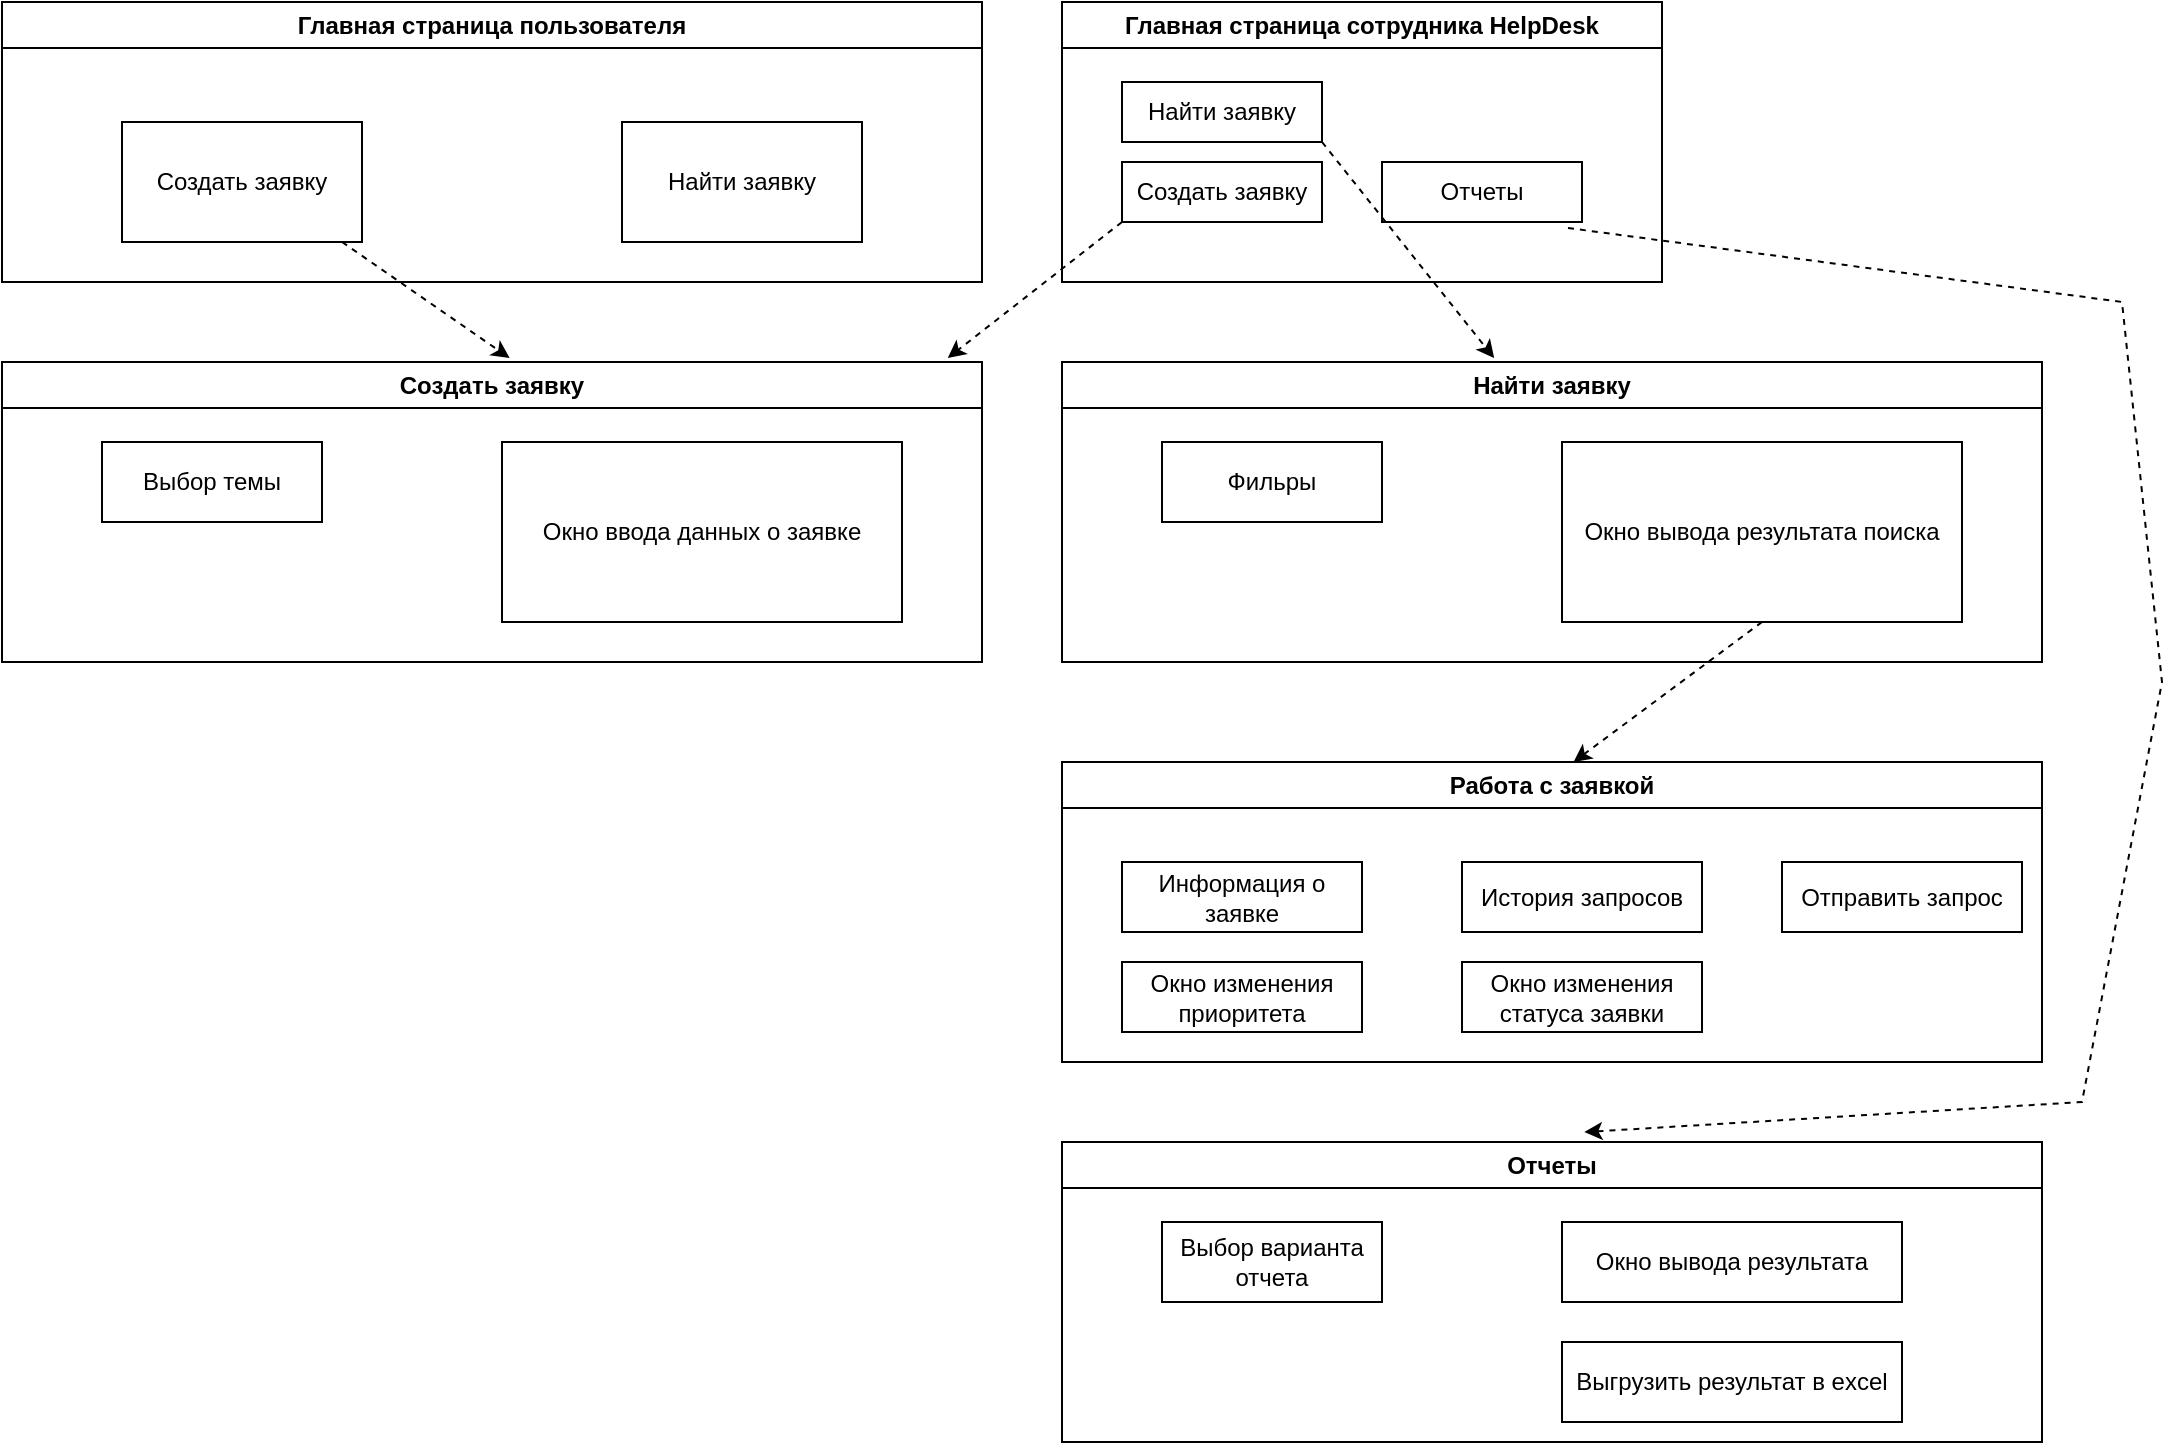 <mxfile version="20.5.3" type="github">
  <diagram id="H3oJV_ZtTx11FDRoekwy" name="Page-1">
    <mxGraphModel dx="1422" dy="831" grid="1" gridSize="10" guides="1" tooltips="1" connect="1" arrows="1" fold="1" page="1" pageScale="1" pageWidth="850" pageHeight="1100" math="0" shadow="0">
      <root>
        <mxCell id="0" />
        <mxCell id="1" parent="0" />
        <mxCell id="PhcrgridLORNXjPtuMVZ-2" value="Главная страница пользователя" style="swimlane;whiteSpace=wrap;html=1;" vertex="1" parent="1">
          <mxGeometry x="30" y="90" width="490" height="140" as="geometry" />
        </mxCell>
        <mxCell id="PhcrgridLORNXjPtuMVZ-5" value="Создать заявку" style="rounded=0;whiteSpace=wrap;html=1;" vertex="1" parent="PhcrgridLORNXjPtuMVZ-2">
          <mxGeometry x="60" y="60" width="120" height="60" as="geometry" />
        </mxCell>
        <mxCell id="PhcrgridLORNXjPtuMVZ-6" value="Найти заявку" style="rounded=0;whiteSpace=wrap;html=1;" vertex="1" parent="PhcrgridLORNXjPtuMVZ-2">
          <mxGeometry x="310" y="60" width="120" height="60" as="geometry" />
        </mxCell>
        <mxCell id="PhcrgridLORNXjPtuMVZ-7" value="Создать заявку" style="swimlane;whiteSpace=wrap;html=1;" vertex="1" parent="1">
          <mxGeometry x="30" y="270" width="490" height="150" as="geometry" />
        </mxCell>
        <mxCell id="PhcrgridLORNXjPtuMVZ-9" value="Выбор темы" style="rounded=0;whiteSpace=wrap;html=1;" vertex="1" parent="PhcrgridLORNXjPtuMVZ-7">
          <mxGeometry x="50" y="40" width="110" height="40" as="geometry" />
        </mxCell>
        <mxCell id="PhcrgridLORNXjPtuMVZ-10" value="Окно ввода данных о заявке" style="rounded=0;whiteSpace=wrap;html=1;" vertex="1" parent="PhcrgridLORNXjPtuMVZ-7">
          <mxGeometry x="250" y="40" width="200" height="90" as="geometry" />
        </mxCell>
        <mxCell id="PhcrgridLORNXjPtuMVZ-11" value="Главная страница сотрудника HelpDesk" style="swimlane;whiteSpace=wrap;html=1;" vertex="1" parent="1">
          <mxGeometry x="560" y="90" width="300" height="140" as="geometry" />
        </mxCell>
        <mxCell id="PhcrgridLORNXjPtuMVZ-12" value="Создать заявку" style="rounded=0;whiteSpace=wrap;html=1;" vertex="1" parent="PhcrgridLORNXjPtuMVZ-11">
          <mxGeometry x="30" y="80" width="100" height="30" as="geometry" />
        </mxCell>
        <mxCell id="PhcrgridLORNXjPtuMVZ-13" value="Найти заявку" style="rounded=0;whiteSpace=wrap;html=1;" vertex="1" parent="PhcrgridLORNXjPtuMVZ-11">
          <mxGeometry x="30" y="40" width="100" height="30" as="geometry" />
        </mxCell>
        <mxCell id="PhcrgridLORNXjPtuMVZ-14" value="Отчеты" style="rounded=0;whiteSpace=wrap;html=1;" vertex="1" parent="PhcrgridLORNXjPtuMVZ-11">
          <mxGeometry x="160" y="80" width="100" height="30" as="geometry" />
        </mxCell>
        <mxCell id="PhcrgridLORNXjPtuMVZ-40" value="" style="endArrow=classic;html=1;rounded=0;exitX=0.917;exitY=1;exitDx=0;exitDy=0;exitPerimeter=0;entryX=0.441;entryY=-0.013;entryDx=0;entryDy=0;entryPerimeter=0;dashed=1;" edge="1" parent="PhcrgridLORNXjPtuMVZ-11" target="PhcrgridLORNXjPtuMVZ-15">
          <mxGeometry width="50" height="50" relative="1" as="geometry">
            <mxPoint x="130" y="70" as="sourcePoint" />
            <mxPoint x="213.78" y="128.05" as="targetPoint" />
          </mxGeometry>
        </mxCell>
        <mxCell id="PhcrgridLORNXjPtuMVZ-41" value="" style="endArrow=classic;html=1;rounded=0;exitX=0.917;exitY=1;exitDx=0;exitDy=0;exitPerimeter=0;entryX=0.965;entryY=-0.013;entryDx=0;entryDy=0;entryPerimeter=0;dashed=1;" edge="1" parent="PhcrgridLORNXjPtuMVZ-11" target="PhcrgridLORNXjPtuMVZ-7">
          <mxGeometry width="50" height="50" relative="1" as="geometry">
            <mxPoint x="30" y="110" as="sourcePoint" />
            <mxPoint x="113.78" y="168.05" as="targetPoint" />
          </mxGeometry>
        </mxCell>
        <mxCell id="PhcrgridLORNXjPtuMVZ-15" value="Найти заявку" style="swimlane;whiteSpace=wrap;html=1;" vertex="1" parent="1">
          <mxGeometry x="560" y="270" width="490" height="150" as="geometry" />
        </mxCell>
        <mxCell id="PhcrgridLORNXjPtuMVZ-16" value="Фильры" style="rounded=0;whiteSpace=wrap;html=1;" vertex="1" parent="PhcrgridLORNXjPtuMVZ-15">
          <mxGeometry x="50" y="40" width="110" height="40" as="geometry" />
        </mxCell>
        <mxCell id="PhcrgridLORNXjPtuMVZ-17" value="Окно вывода результата поиска" style="rounded=0;whiteSpace=wrap;html=1;" vertex="1" parent="PhcrgridLORNXjPtuMVZ-15">
          <mxGeometry x="250" y="40" width="200" height="90" as="geometry" />
        </mxCell>
        <mxCell id="PhcrgridLORNXjPtuMVZ-18" value="Работа с заявкой" style="swimlane;whiteSpace=wrap;html=1;" vertex="1" parent="1">
          <mxGeometry x="560" y="470" width="490" height="150" as="geometry" />
        </mxCell>
        <mxCell id="PhcrgridLORNXjPtuMVZ-24" value="Окно изменения приоритета" style="rounded=0;whiteSpace=wrap;html=1;" vertex="1" parent="PhcrgridLORNXjPtuMVZ-18">
          <mxGeometry x="30" y="100" width="120" height="35" as="geometry" />
        </mxCell>
        <mxCell id="PhcrgridLORNXjPtuMVZ-25" value="Отправить запрос" style="rounded=0;whiteSpace=wrap;html=1;" vertex="1" parent="PhcrgridLORNXjPtuMVZ-18">
          <mxGeometry x="360" y="50" width="120" height="35" as="geometry" />
        </mxCell>
        <mxCell id="PhcrgridLORNXjPtuMVZ-26" value="История запросов" style="rounded=0;whiteSpace=wrap;html=1;" vertex="1" parent="PhcrgridLORNXjPtuMVZ-18">
          <mxGeometry x="200" y="50" width="120" height="35" as="geometry" />
        </mxCell>
        <mxCell id="PhcrgridLORNXjPtuMVZ-29" value="Информация о заявке" style="rounded=0;whiteSpace=wrap;html=1;" vertex="1" parent="PhcrgridLORNXjPtuMVZ-18">
          <mxGeometry x="30" y="50" width="120" height="35" as="geometry" />
        </mxCell>
        <mxCell id="PhcrgridLORNXjPtuMVZ-30" value="Окно изменения статуса заявки" style="rounded=0;whiteSpace=wrap;html=1;" vertex="1" parent="PhcrgridLORNXjPtuMVZ-18">
          <mxGeometry x="200" y="100" width="120" height="35" as="geometry" />
        </mxCell>
        <mxCell id="PhcrgridLORNXjPtuMVZ-31" value="Отчеты" style="swimlane;whiteSpace=wrap;html=1;startSize=23;" vertex="1" parent="1">
          <mxGeometry x="560" y="660" width="490" height="150" as="geometry" />
        </mxCell>
        <mxCell id="PhcrgridLORNXjPtuMVZ-32" value="Выбор варианта отчета" style="rounded=0;whiteSpace=wrap;html=1;" vertex="1" parent="PhcrgridLORNXjPtuMVZ-31">
          <mxGeometry x="50" y="40" width="110" height="40" as="geometry" />
        </mxCell>
        <mxCell id="PhcrgridLORNXjPtuMVZ-33" value="Окно вывода результата " style="rounded=0;whiteSpace=wrap;html=1;" vertex="1" parent="PhcrgridLORNXjPtuMVZ-31">
          <mxGeometry x="250" y="40" width="170" height="40" as="geometry" />
        </mxCell>
        <mxCell id="PhcrgridLORNXjPtuMVZ-37" value="Выгрузить результат в excel" style="rounded=0;whiteSpace=wrap;html=1;" vertex="1" parent="PhcrgridLORNXjPtuMVZ-31">
          <mxGeometry x="250" y="100" width="170" height="40" as="geometry" />
        </mxCell>
        <mxCell id="PhcrgridLORNXjPtuMVZ-39" value="" style="endArrow=classic;html=1;rounded=0;exitX=0.917;exitY=1;exitDx=0;exitDy=0;exitPerimeter=0;entryX=0.518;entryY=-0.013;entryDx=0;entryDy=0;entryPerimeter=0;dashed=1;" edge="1" parent="1" source="PhcrgridLORNXjPtuMVZ-5" target="PhcrgridLORNXjPtuMVZ-7">
          <mxGeometry width="50" height="50" relative="1" as="geometry">
            <mxPoint x="400" y="450" as="sourcePoint" />
            <mxPoint x="450" y="400" as="targetPoint" />
          </mxGeometry>
        </mxCell>
        <mxCell id="PhcrgridLORNXjPtuMVZ-42" value="" style="endArrow=classic;html=1;rounded=0;exitX=0.5;exitY=1;exitDx=0;exitDy=0;entryX=0.522;entryY=0;entryDx=0;entryDy=0;entryPerimeter=0;dashed=1;" edge="1" parent="1" source="PhcrgridLORNXjPtuMVZ-17" target="PhcrgridLORNXjPtuMVZ-18">
          <mxGeometry width="50" height="50" relative="1" as="geometry">
            <mxPoint x="910" y="380" as="sourcePoint" />
            <mxPoint x="996.09" y="488.05" as="targetPoint" />
          </mxGeometry>
        </mxCell>
        <mxCell id="PhcrgridLORNXjPtuMVZ-43" value="" style="endArrow=classic;html=1;rounded=0;exitX=0.93;exitY=1.1;exitDx=0;exitDy=0;exitPerimeter=0;entryX=0.533;entryY=-0.033;entryDx=0;entryDy=0;entryPerimeter=0;dashed=1;" edge="1" parent="1" source="PhcrgridLORNXjPtuMVZ-14" target="PhcrgridLORNXjPtuMVZ-31">
          <mxGeometry width="50" height="50" relative="1" as="geometry">
            <mxPoint x="700" y="170" as="sourcePoint" />
            <mxPoint x="786.09" y="278.05" as="targetPoint" />
            <Array as="points">
              <mxPoint x="1090" y="240" />
              <mxPoint x="1110" y="430" />
              <mxPoint x="1070" y="640" />
            </Array>
          </mxGeometry>
        </mxCell>
      </root>
    </mxGraphModel>
  </diagram>
</mxfile>
